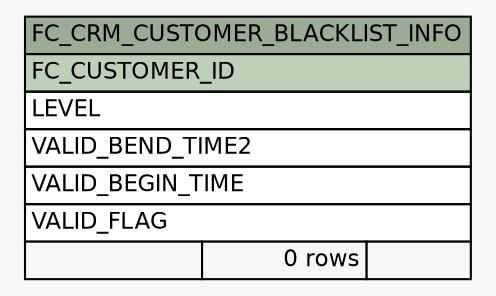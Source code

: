 // dot 2.26.0 on Linux 2.6.32-504.8.1.el6.x86_64
// SchemaSpy rev 590
digraph "FC_CRM_CUSTOMER_BLACKLIST_INFO" {
  graph [
    rankdir="RL"
    bgcolor="#f7f7f7"
    nodesep="0.18"
    ranksep="0.46"
    fontname="Helvetica"
    fontsize="11"
  ];
  node [
    fontname="Helvetica"
    fontsize="11"
    shape="plaintext"
  ];
  edge [
    arrowsize="0.8"
  ];
  "FC_CRM_CUSTOMER_BLACKLIST_INFO" [
    label=<
    <TABLE BORDER="0" CELLBORDER="1" CELLSPACING="0" BGCOLOR="#ffffff">
      <TR><TD COLSPAN="3" BGCOLOR="#9bab96" ALIGN="CENTER">FC_CRM_CUSTOMER_BLACKLIST_INFO</TD></TR>
      <TR><TD PORT="FC_CUSTOMER_ID" COLSPAN="3" BGCOLOR="#bed1b8" ALIGN="LEFT">FC_CUSTOMER_ID</TD></TR>
      <TR><TD PORT="LEVEL" COLSPAN="3" ALIGN="LEFT">LEVEL</TD></TR>
      <TR><TD PORT="VALID_BEND_TIME2" COLSPAN="3" ALIGN="LEFT">VALID_BEND_TIME2</TD></TR>
      <TR><TD PORT="VALID_BEGIN_TIME" COLSPAN="3" ALIGN="LEFT">VALID_BEGIN_TIME</TD></TR>
      <TR><TD PORT="VALID_FLAG" COLSPAN="3" ALIGN="LEFT">VALID_FLAG</TD></TR>
      <TR><TD ALIGN="LEFT" BGCOLOR="#f7f7f7">  </TD><TD ALIGN="RIGHT" BGCOLOR="#f7f7f7">0 rows</TD><TD ALIGN="RIGHT" BGCOLOR="#f7f7f7">  </TD></TR>
    </TABLE>>
    URL="tables/FC_CRM_CUSTOMER_BLACKLIST_INFO.html"
    tooltip="FC_CRM_CUSTOMER_BLACKLIST_INFO"
  ];
}
